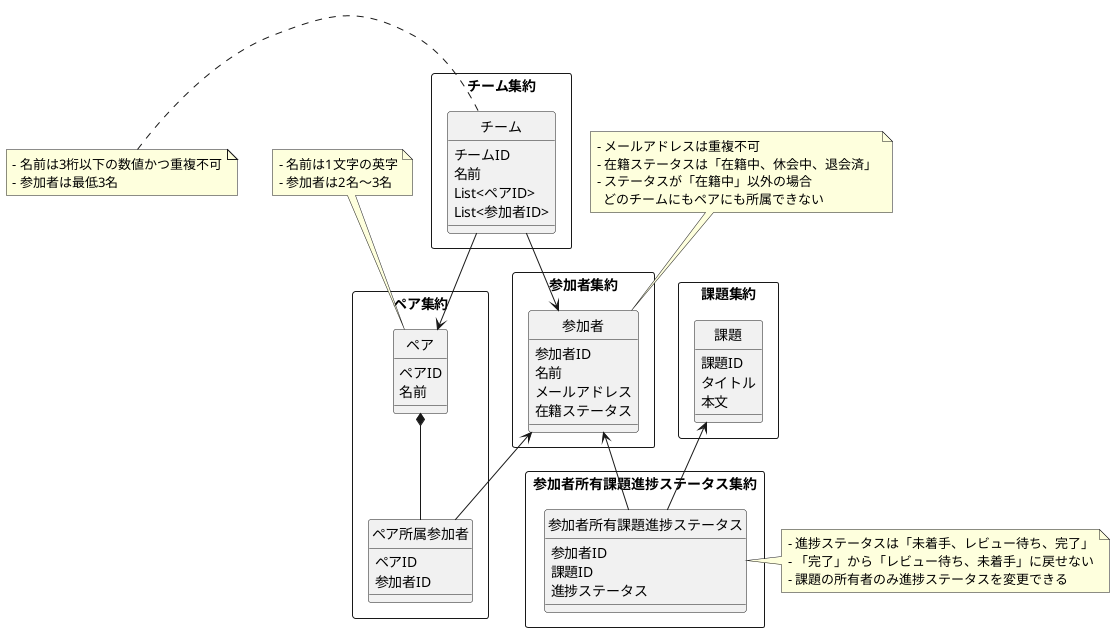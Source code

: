 @startuml domain-model

' hide the spot
hide circle

rectangle チーム集約 {
  entity チーム {
    チームID
    名前
    List<ペアID>
    List<参加者ID>
  }
}
note left of チーム
- 名前は3桁以下の数値かつ重複不可
- 参加者は最低3名
end note

rectangle ペア集約 {
  entity ペア {
    ペアID
    名前
  }
  entity ペア所属参加者 {
    ペアID
    参加者ID
  }
}
note top of ペア
- 名前は1文字の英字
- 参加者は2名〜3名
end note


rectangle 参加者集約 {
  entity 参加者 {
    参加者ID
    名前
    メールアドレス
    在籍ステータス
  }
}
note top of 参加者
- メールアドレスは重複不可
- 在籍ステータスは「在籍中、休会中、退会済」
- ステータスが「在籍中」以外の場合
  どのチームにもペアにも所属できない
end note

rectangle 課題集約 {
  entity 課題 {
    課題ID
    タイトル
    本文
  }
}

rectangle 参加者所有課題進捗ステータス集約 {
  entity 参加者所有課題進捗ステータス {
    参加者ID
    課題ID
    進捗ステータス
  }
}
note right of 参加者所有課題進捗ステータス
- 進捗ステータスは「未着手、レビュー待ち、完了」
- 「完了」から「レビュー待ち、未着手」に戻せない
- 課題の所有者のみ進捗ステータスを変更できる
end note

チーム --> ペア
チーム --> 参加者
ペア *-- ペア所属参加者
参加者 <-- ペア所属参加者
参加者 <-- 参加者所有課題進捗ステータス
課題 <-- 参加者所有課題進捗ステータス

@enduml
